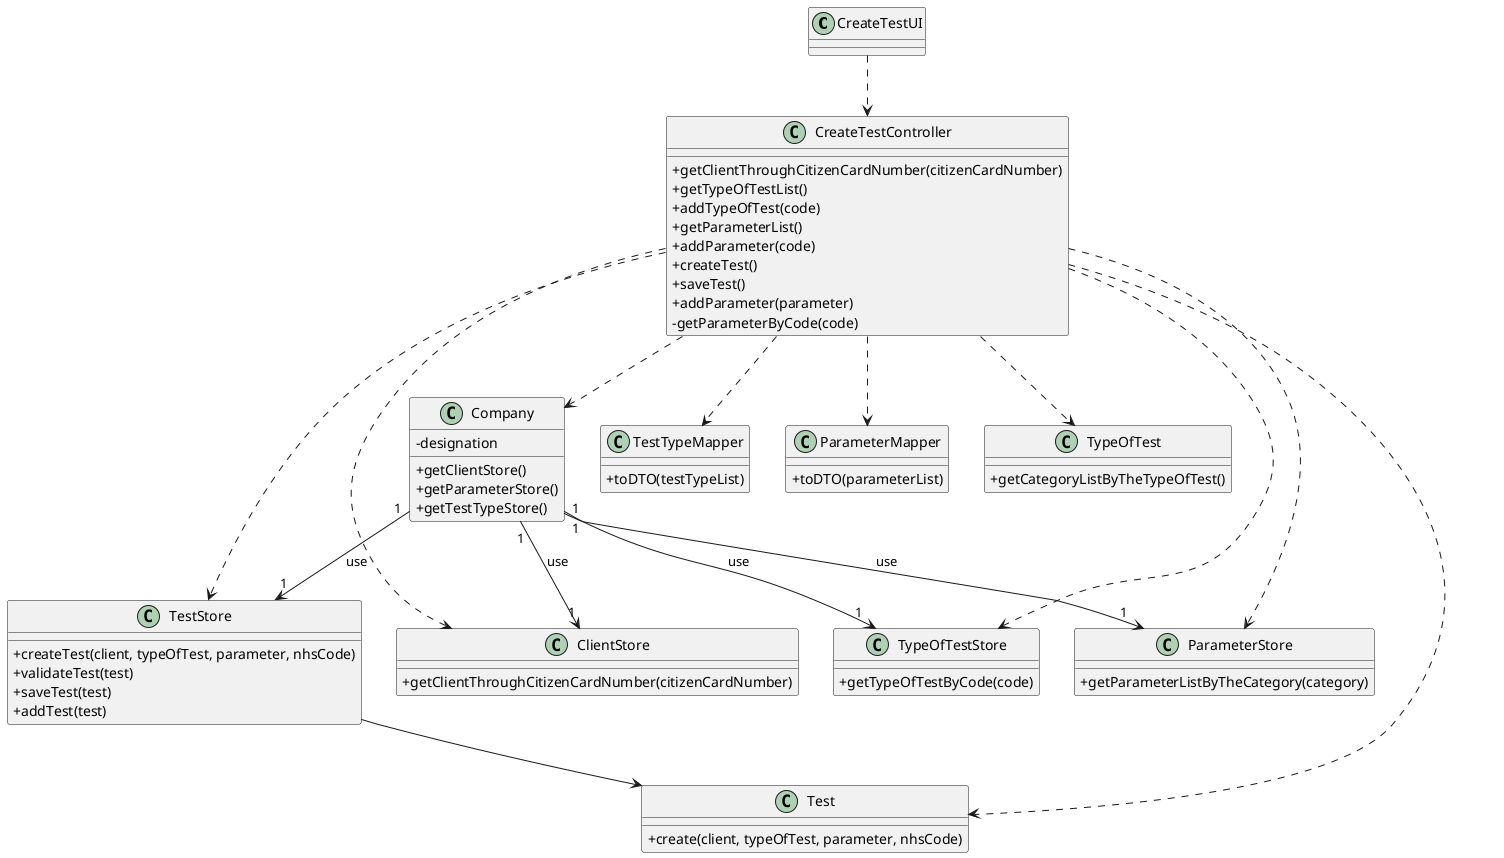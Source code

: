 @startuml
skinparam classAttributeIconSize 0


class CreateTestUI {
}


class ClientStore {
+ getClientThroughCitizenCardNumber(citizenCardNumber)
}


class Company {
- designation
+ getClientStore()
+ getParameterStore()
+ getTestTypeStore()
}



class CreateTestController {
  + getClientThroughCitizenCardNumber(citizenCardNumber)
  + getTypeOfTestList()
  + addTypeOfTest(code)
  + getParameterList()
  + addParameter(code)
  + createTest()
  + saveTest()
  + addParameter(parameter)
  - getParameterByCode(code)
}


class TestStore {
    + createTest(client, typeOfTest, parameter, nhsCode)
    + validateTest(test)
    + saveTest(test)
    + addTest(test)
}

class TestTypeMapper {
    +toDTO(testTypeList)
}

class ParameterMapper {
  +toDTO(parameterList)
}


class TypeOfTest {
  + getCategoryListByTheTypeOfTest()
}

class TypeOfTestStore {
  + getTypeOfTestByCode(code)
}


class ParameterStore {
  + getParameterListByTheCategory(category)
}

class Test {
  + create(client, typeOfTest, parameter, nhsCode)
}



CreateTestUI ..> CreateTestController

CreateTestController ..> Company

Company "1" --> "1" TestStore : use
Company "1" --> "1" ClientStore : use
Company "1" --> "1" TypeOfTestStore : use
Company "1" --> "1" ParameterStore : use

CreateTestController ..> Test
CreateTestController ..> TestStore
CreateTestController ..> TypeOfTestStore
CreateTestController ..> ClientStore
CreateTestController ..> ParameterStore
CreateTestController ..> ParameterMapper
CreateTestController ..> TypeOfTest
CreateTestController ..> TestTypeMapper

TestStore --> Test



@enduml







